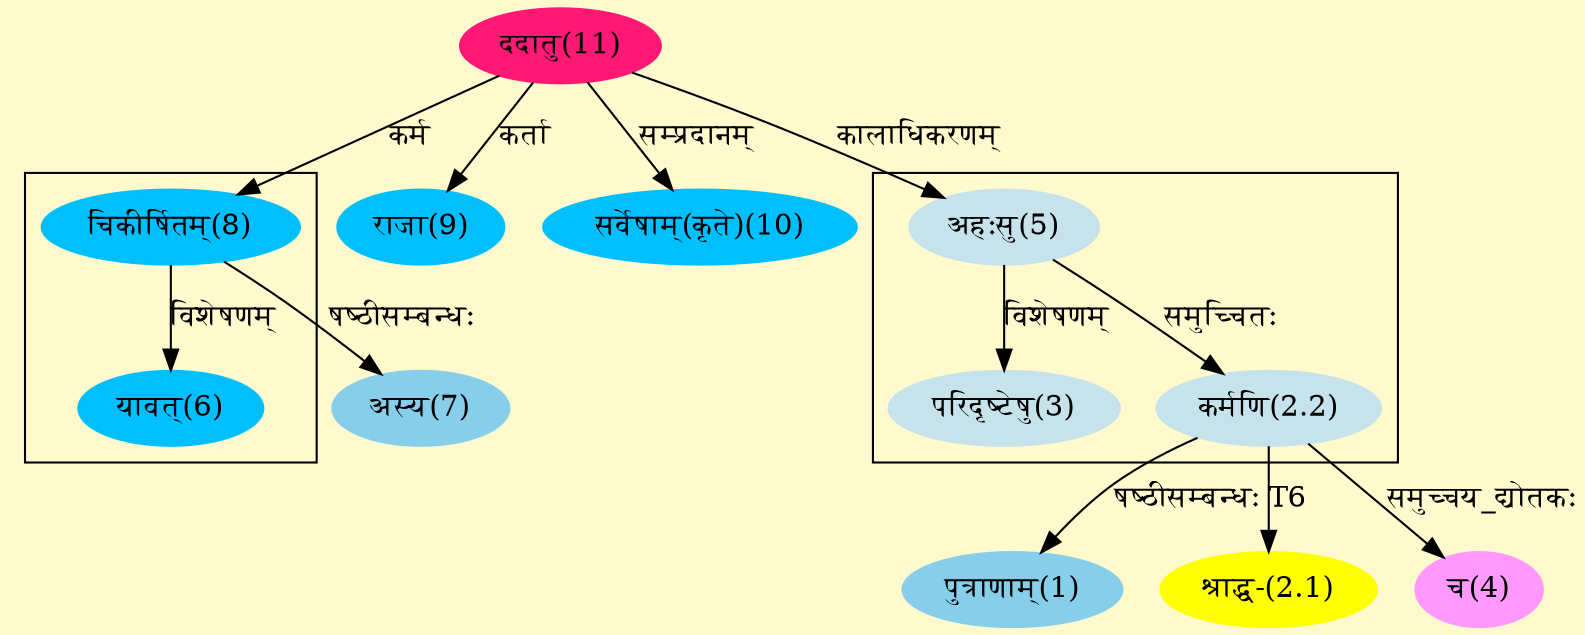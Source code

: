 digraph G{
rankdir=BT;
 compound=true;
 bgcolor="lemonchiffon1";

subgraph cluster_1{
Node2_2 [style=filled, color="#C6E2EB" label = "कर्मणि(2.2)"]
Node5 [style=filled, color="#C6E2EB" label = "अहःसु(5)"]
Node3 [style=filled, color="#C6E2EB" label = "परिदृष्टेषु(3)"]

}

subgraph cluster_2{
Node6 [style=filled, color="#00BFFF" label = "यावत्(6)"]
Node8 [style=filled, color="#00BFFF" label = "चिकीर्षितम्(8)"]

}
Node1 [style=filled, color="#87CEEB" label = "पुत्राणाम्(1)"]
Node2_2 [style=filled, color="#C6E2EB" label = "कर्मणि(2.2)"]
Node2_1 [style=filled, color="#FFFF00" label = "श्राद्ध-(2.1)"]
Node4 [style=filled, color="#FF99FF" label = "च(4)"]
Node5 [style=filled, color="#C6E2EB" label = "अहःसु(5)"]
Node11 [style=filled, color="#FF1975" label = "ददातु(11)"]
Node7 [style=filled, color="#87CEEB" label = "अस्य(7)"]
Node8 [style=filled, color="#00BFFF" label = "चिकीर्षितम्(8)"]
Node9 [style=filled, color="#00BFFF" label = "राजा(9)"]
Node10 [style=filled, color="#00BFFF" label = "सर्वेषाम्(कृते)(10)"]
/* Start of Relations section */

Node1 -> Node2_2 [  label="षष्ठीसम्बन्धः"  dir="back" ]
Node2_1 -> Node2_2 [  label="T6"  dir="back" ]
Node2_2 -> Node5 [  label="समुच्चितः"  dir="back" ]
Node3 -> Node5 [  label="विशेषणम्"  dir="back" ]
Node4 -> Node2_2 [  label="समुच्चय_द्योतकः"  dir="back" ]
Node5 -> Node11 [  label="कालाधिकरणम्"  dir="back" ]
Node6 -> Node8 [  label="विशेषणम्"  dir="back" ]
Node7 -> Node8 [  label="षष्ठीसम्बन्धः"  dir="back" ]
Node8 -> Node11 [  label="कर्म"  dir="back" ]
Node9 -> Node11 [  label="कर्ता"  dir="back" ]
Node10 -> Node11 [  label="सम्प्रदानम्"  dir="back" ]
}
